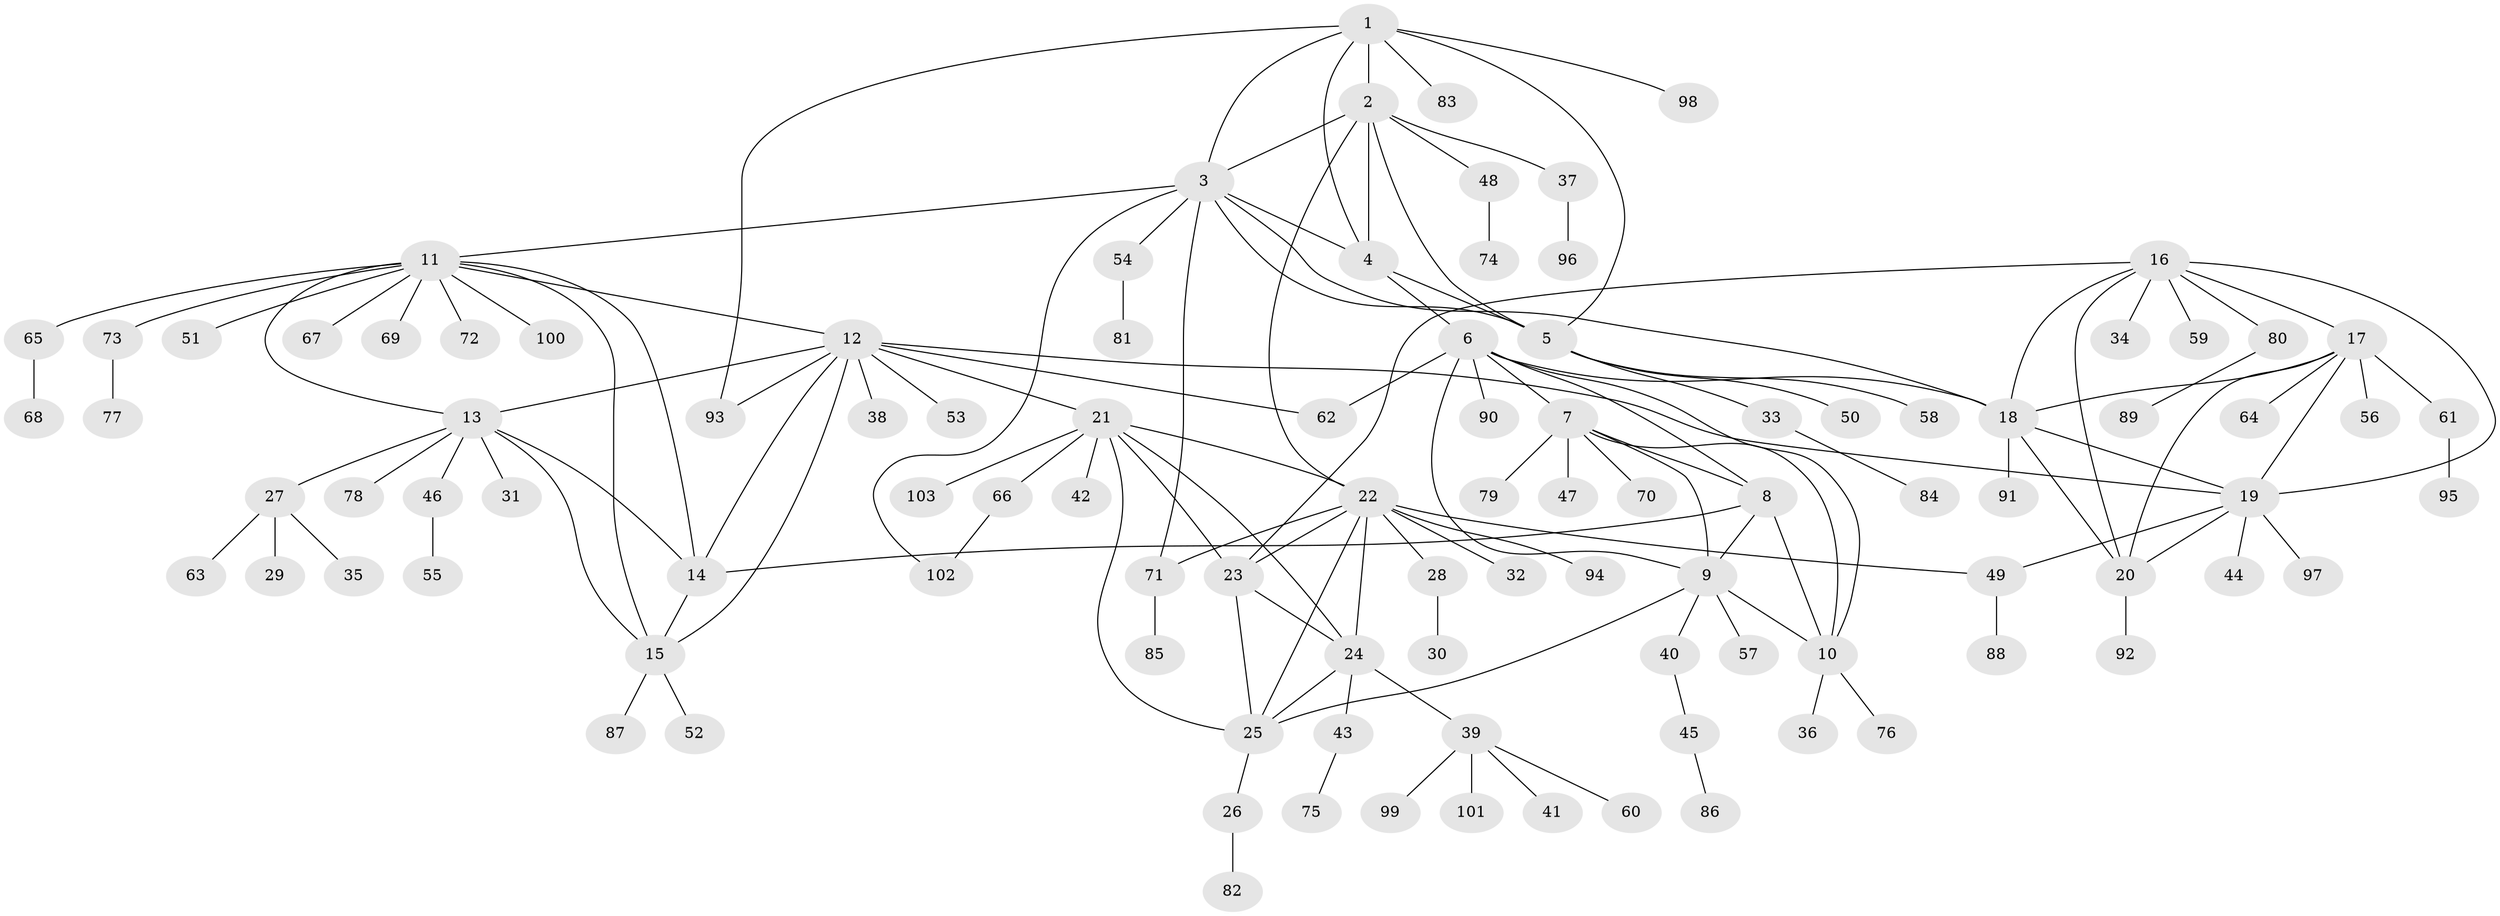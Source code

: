 // coarse degree distribution, {5: 0.07792207792207792, 7: 0.025974025974025976, 8: 0.025974025974025976, 6: 0.07792207792207792, 9: 0.025974025974025976, 17: 0.012987012987012988, 2: 0.12987012987012986, 3: 0.012987012987012988, 1: 0.5974025974025974, 4: 0.012987012987012988}
// Generated by graph-tools (version 1.1) at 2025/52/02/27/25 19:52:18]
// undirected, 103 vertices, 143 edges
graph export_dot {
graph [start="1"]
  node [color=gray90,style=filled];
  1;
  2;
  3;
  4;
  5;
  6;
  7;
  8;
  9;
  10;
  11;
  12;
  13;
  14;
  15;
  16;
  17;
  18;
  19;
  20;
  21;
  22;
  23;
  24;
  25;
  26;
  27;
  28;
  29;
  30;
  31;
  32;
  33;
  34;
  35;
  36;
  37;
  38;
  39;
  40;
  41;
  42;
  43;
  44;
  45;
  46;
  47;
  48;
  49;
  50;
  51;
  52;
  53;
  54;
  55;
  56;
  57;
  58;
  59;
  60;
  61;
  62;
  63;
  64;
  65;
  66;
  67;
  68;
  69;
  70;
  71;
  72;
  73;
  74;
  75;
  76;
  77;
  78;
  79;
  80;
  81;
  82;
  83;
  84;
  85;
  86;
  87;
  88;
  89;
  90;
  91;
  92;
  93;
  94;
  95;
  96;
  97;
  98;
  99;
  100;
  101;
  102;
  103;
  1 -- 2;
  1 -- 3;
  1 -- 4;
  1 -- 5;
  1 -- 83;
  1 -- 93;
  1 -- 98;
  2 -- 3;
  2 -- 4;
  2 -- 5;
  2 -- 22;
  2 -- 37;
  2 -- 48;
  3 -- 4;
  3 -- 5;
  3 -- 11;
  3 -- 18;
  3 -- 54;
  3 -- 71;
  3 -- 102;
  4 -- 5;
  4 -- 6;
  5 -- 33;
  5 -- 50;
  5 -- 58;
  6 -- 7;
  6 -- 8;
  6 -- 9;
  6 -- 10;
  6 -- 18;
  6 -- 62;
  6 -- 90;
  7 -- 8;
  7 -- 9;
  7 -- 10;
  7 -- 47;
  7 -- 70;
  7 -- 79;
  8 -- 9;
  8 -- 10;
  8 -- 14;
  9 -- 10;
  9 -- 25;
  9 -- 40;
  9 -- 57;
  10 -- 36;
  10 -- 76;
  11 -- 12;
  11 -- 13;
  11 -- 14;
  11 -- 15;
  11 -- 51;
  11 -- 65;
  11 -- 67;
  11 -- 69;
  11 -- 72;
  11 -- 73;
  11 -- 100;
  12 -- 13;
  12 -- 14;
  12 -- 15;
  12 -- 19;
  12 -- 21;
  12 -- 38;
  12 -- 53;
  12 -- 62;
  12 -- 93;
  13 -- 14;
  13 -- 15;
  13 -- 27;
  13 -- 31;
  13 -- 46;
  13 -- 78;
  14 -- 15;
  15 -- 52;
  15 -- 87;
  16 -- 17;
  16 -- 18;
  16 -- 19;
  16 -- 20;
  16 -- 23;
  16 -- 34;
  16 -- 59;
  16 -- 80;
  17 -- 18;
  17 -- 19;
  17 -- 20;
  17 -- 56;
  17 -- 61;
  17 -- 64;
  18 -- 19;
  18 -- 20;
  18 -- 91;
  19 -- 20;
  19 -- 44;
  19 -- 49;
  19 -- 97;
  20 -- 92;
  21 -- 22;
  21 -- 23;
  21 -- 24;
  21 -- 25;
  21 -- 42;
  21 -- 66;
  21 -- 103;
  22 -- 23;
  22 -- 24;
  22 -- 25;
  22 -- 28;
  22 -- 32;
  22 -- 49;
  22 -- 71;
  22 -- 94;
  23 -- 24;
  23 -- 25;
  24 -- 25;
  24 -- 39;
  24 -- 43;
  25 -- 26;
  26 -- 82;
  27 -- 29;
  27 -- 35;
  27 -- 63;
  28 -- 30;
  33 -- 84;
  37 -- 96;
  39 -- 41;
  39 -- 60;
  39 -- 99;
  39 -- 101;
  40 -- 45;
  43 -- 75;
  45 -- 86;
  46 -- 55;
  48 -- 74;
  49 -- 88;
  54 -- 81;
  61 -- 95;
  65 -- 68;
  66 -- 102;
  71 -- 85;
  73 -- 77;
  80 -- 89;
}
